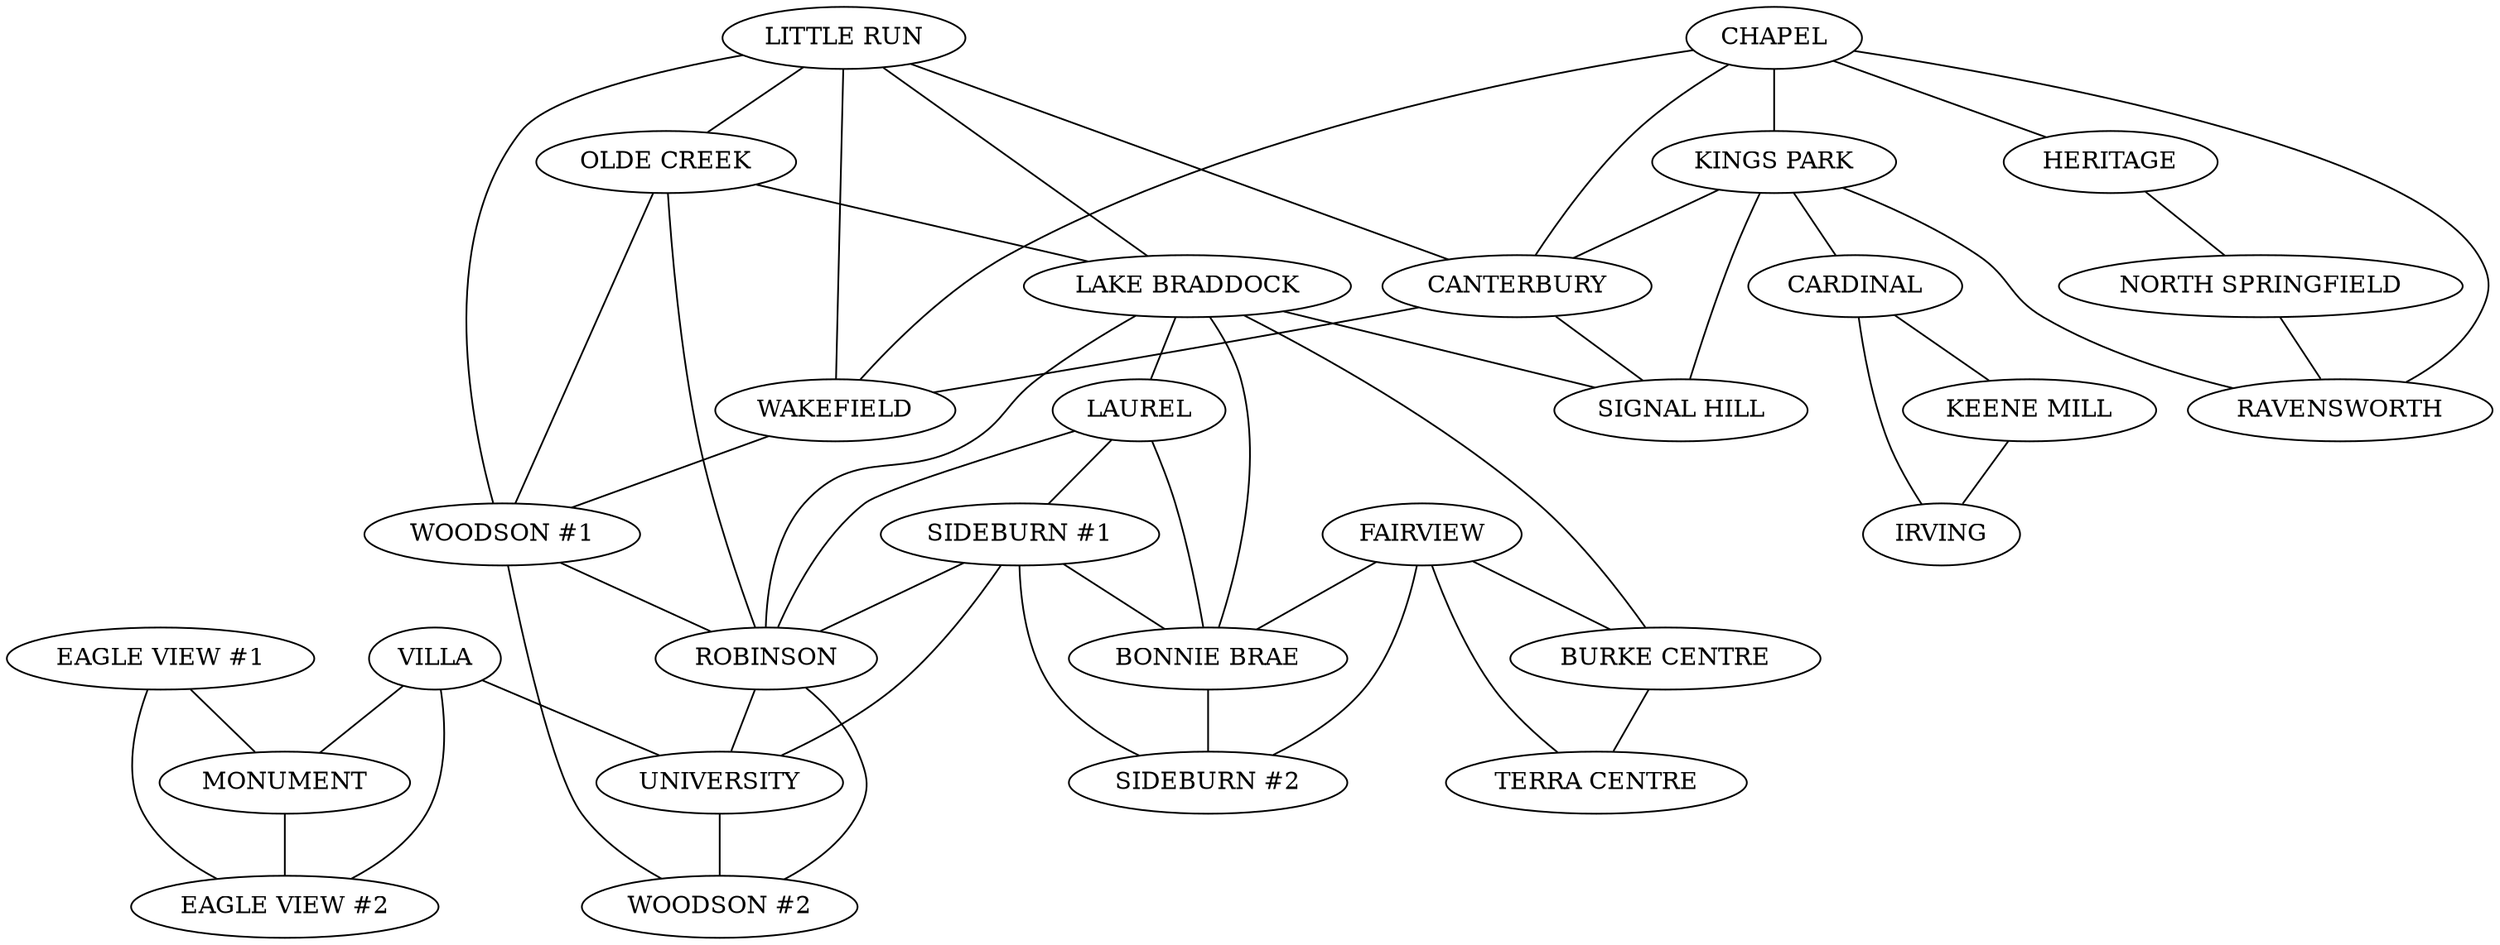 graph precinct_graph {
node [shape=ellipse];
edge [color=black];
138 [label="EAGLE VIEW #2"];
137 [label="SIDEBURN #2"];
136 [label="WOODSON #2"];
135 [label="IRVING"];
134 [label="UNIVERSITY"];
134 -- 136;
132 [label="MONUMENT"];
132 -- 138;
131 [label="EAGLE VIEW #1"];
131 -- 132;
131 -- 138;
130 [label="TERRA CENTRE"];
129 [label="KEENE MILL"];
129 -- 135;
128 [label="CARDINAL"];
128 -- 129;
128 -- 135;
127 [label="BURKE CENTRE"];
127 -- 130;
126 [label="BONNIE BRAE"];
126 -- 137;
125 [label="SIGNAL HILL"];
123 [label="ROBINSON"];
123 -- 134;
123 -- 136;
121 [label="VILLA"];
121 -- 132;
121 -- 134;
121 -- 138;
120 [label="SIDEBURN #1"];
120 -- 123;
120 -- 126;
120 -- 134;
120 -- 137;
119 [label="LAUREL"];
119 -- 120;
119 -- 123;
119 -- 126;
118 [label="LAKE BRADDOCK"];
118 -- 119;
118 -- 123;
118 -- 125;
118 -- 126;
118 -- 127;
117 [label="WOODSON #1"];
117 -- 123;
117 -- 136;
116 [label="WAKEFIELD"];
116 -- 117;
115 [label="RAVENSWORTH"];
114 [label="OLDE CREEK"];
114 -- 117;
114 -- 118;
114 -- 123;
113 [label="CANTERBURY"];
113 -- 116;
113 -- 125;
110 [label="NORTH SPRINGFIELD"];
110 -- 115;
109 [label="LITTLE RUN"];
109 -- 113;
109 -- 114;
109 -- 116;
109 -- 117;
109 -- 118;
108 [label="KINGS PARK"];
108 -- 113;
108 -- 115;
108 -- 125;
108 -- 128;
106 [label="HERITAGE"];
106 -- 110;
105 [label="FAIRVIEW"];
105 -- 126;
105 -- 127;
105 -- 130;
105 -- 137;
104 [label="CHAPEL"];
104 -- 106;
104 -- 108;
104 -- 113;
104 -- 115;
104 -- 116;
}
